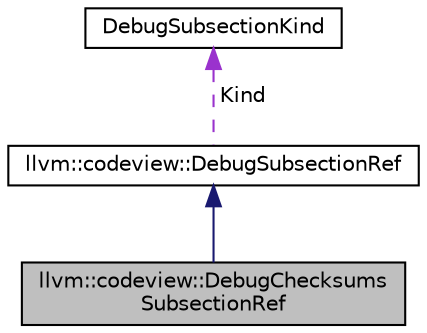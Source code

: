 digraph "llvm::codeview::DebugChecksumsSubsectionRef"
{
 // LATEX_PDF_SIZE
  bgcolor="transparent";
  edge [fontname="Helvetica",fontsize="10",labelfontname="Helvetica",labelfontsize="10"];
  node [fontname="Helvetica",fontsize="10",shape="box"];
  Node1 [label="llvm::codeview::DebugChecksums\lSubsectionRef",height=0.2,width=0.4,color="black", fillcolor="grey75", style="filled", fontcolor="black",tooltip=" "];
  Node2 -> Node1 [dir="back",color="midnightblue",fontsize="10",style="solid",fontname="Helvetica"];
  Node2 [label="llvm::codeview::DebugSubsectionRef",height=0.2,width=0.4,color="black",URL="$classllvm_1_1codeview_1_1DebugSubsectionRef.html",tooltip=" "];
  Node3 -> Node2 [dir="back",color="darkorchid3",fontsize="10",style="dashed",label=" Kind" ,fontname="Helvetica"];
  Node3 [label="DebugSubsectionKind",height=0.2,width=0.4,color="black",tooltip=" "];
}
